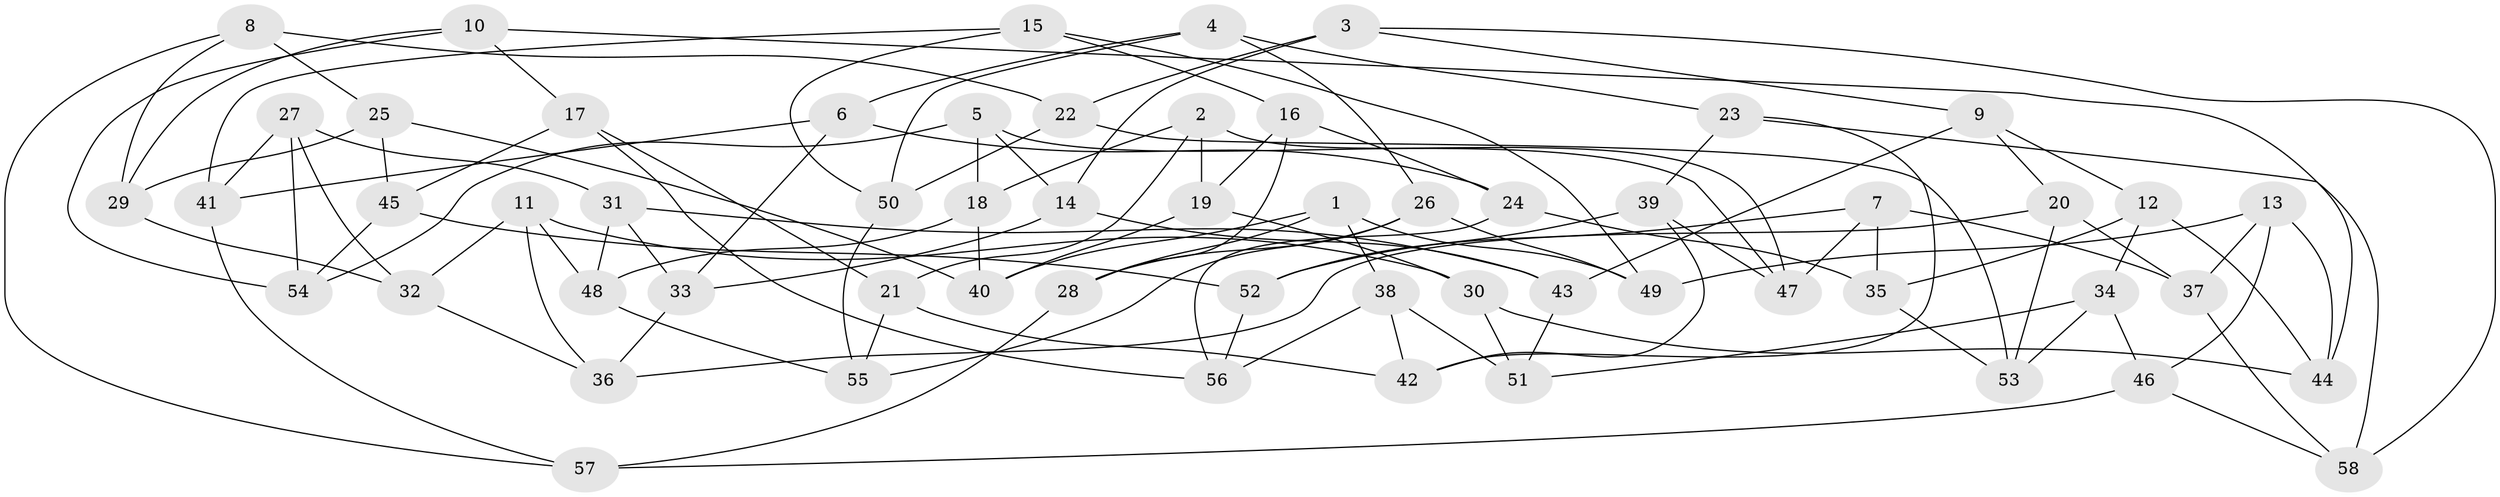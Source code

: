 // coarse degree distribution, {9: 0.05714285714285714, 8: 0.08571428571428572, 5: 0.02857142857142857, 4: 0.6571428571428571, 10: 0.02857142857142857, 3: 0.14285714285714285}
// Generated by graph-tools (version 1.1) at 2025/53/03/04/25 22:53:39]
// undirected, 58 vertices, 116 edges
graph export_dot {
  node [color=gray90,style=filled];
  1;
  2;
  3;
  4;
  5;
  6;
  7;
  8;
  9;
  10;
  11;
  12;
  13;
  14;
  15;
  16;
  17;
  18;
  19;
  20;
  21;
  22;
  23;
  24;
  25;
  26;
  27;
  28;
  29;
  30;
  31;
  32;
  33;
  34;
  35;
  36;
  37;
  38;
  39;
  40;
  41;
  42;
  43;
  44;
  45;
  46;
  47;
  48;
  49;
  50;
  51;
  52;
  53;
  54;
  55;
  56;
  57;
  58;
  1 -- 49;
  1 -- 38;
  1 -- 40;
  1 -- 28;
  2 -- 47;
  2 -- 19;
  2 -- 18;
  2 -- 21;
  3 -- 22;
  3 -- 58;
  3 -- 14;
  3 -- 9;
  4 -- 26;
  4 -- 23;
  4 -- 50;
  4 -- 6;
  5 -- 14;
  5 -- 18;
  5 -- 54;
  5 -- 47;
  6 -- 24;
  6 -- 33;
  6 -- 41;
  7 -- 52;
  7 -- 47;
  7 -- 37;
  7 -- 35;
  8 -- 22;
  8 -- 29;
  8 -- 57;
  8 -- 25;
  9 -- 43;
  9 -- 20;
  9 -- 12;
  10 -- 44;
  10 -- 17;
  10 -- 29;
  10 -- 54;
  11 -- 48;
  11 -- 36;
  11 -- 32;
  11 -- 30;
  12 -- 44;
  12 -- 34;
  12 -- 35;
  13 -- 44;
  13 -- 49;
  13 -- 46;
  13 -- 37;
  14 -- 33;
  14 -- 43;
  15 -- 50;
  15 -- 41;
  15 -- 16;
  15 -- 49;
  16 -- 19;
  16 -- 28;
  16 -- 24;
  17 -- 45;
  17 -- 21;
  17 -- 56;
  18 -- 48;
  18 -- 40;
  19 -- 30;
  19 -- 40;
  20 -- 53;
  20 -- 36;
  20 -- 37;
  21 -- 55;
  21 -- 42;
  22 -- 50;
  22 -- 53;
  23 -- 58;
  23 -- 42;
  23 -- 39;
  24 -- 56;
  24 -- 35;
  25 -- 40;
  25 -- 29;
  25 -- 45;
  26 -- 55;
  26 -- 49;
  26 -- 28;
  27 -- 41;
  27 -- 32;
  27 -- 54;
  27 -- 31;
  28 -- 57;
  29 -- 32;
  30 -- 44;
  30 -- 51;
  31 -- 43;
  31 -- 48;
  31 -- 33;
  32 -- 36;
  33 -- 36;
  34 -- 46;
  34 -- 51;
  34 -- 53;
  35 -- 53;
  37 -- 58;
  38 -- 42;
  38 -- 56;
  38 -- 51;
  39 -- 52;
  39 -- 42;
  39 -- 47;
  41 -- 57;
  43 -- 51;
  45 -- 54;
  45 -- 52;
  46 -- 57;
  46 -- 58;
  48 -- 55;
  50 -- 55;
  52 -- 56;
}
